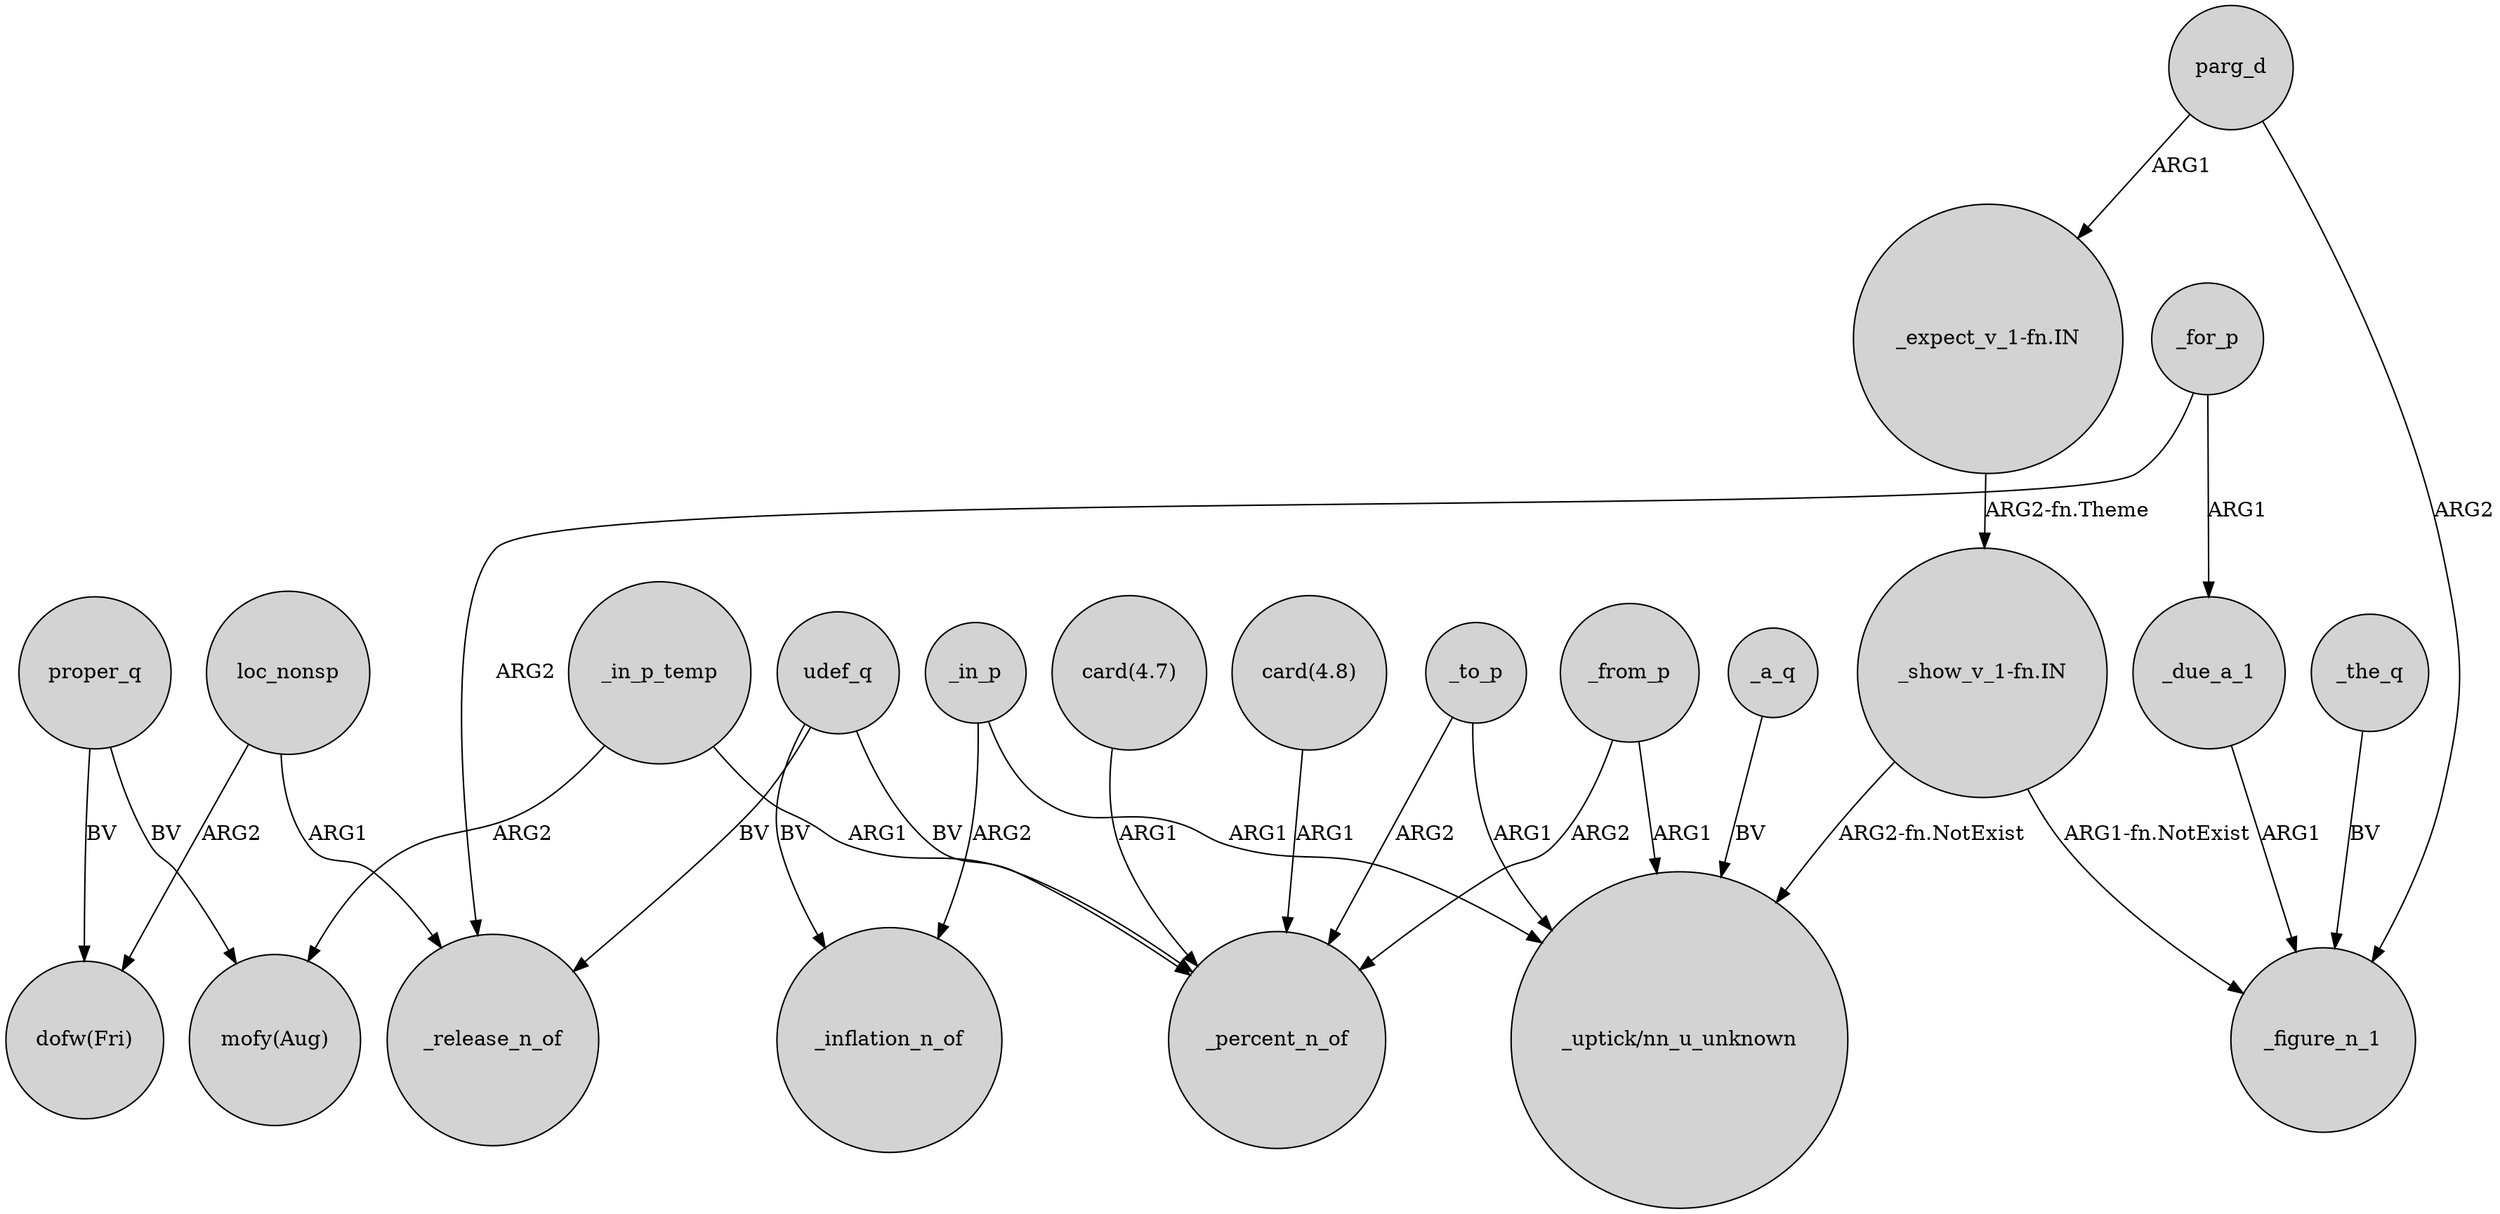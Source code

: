 digraph {
	node [shape=circle style=filled]
	"_show_v_1-fn.IN" -> _figure_n_1 [label="ARG1-fn.NotExist"]
	"_expect_v_1-fn.IN" -> "_show_v_1-fn.IN" [label="ARG2-fn.Theme"]
	udef_q -> _inflation_n_of [label=BV]
	proper_q -> "dofw(Fri)" [label=BV]
	_for_p -> _due_a_1 [label=ARG1]
	"_show_v_1-fn.IN" -> "_uptick/nn_u_unknown" [label="ARG2-fn.NotExist"]
	_for_p -> _release_n_of [label=ARG2]
	_in_p_temp -> _percent_n_of [label=ARG1]
	_from_p -> "_uptick/nn_u_unknown" [label=ARG1]
	_the_q -> _figure_n_1 [label=BV]
	loc_nonsp -> _release_n_of [label=ARG1]
	loc_nonsp -> "dofw(Fri)" [label=ARG2]
	udef_q -> _release_n_of [label=BV]
	"card(4.7)" -> _percent_n_of [label=ARG1]
	_to_p -> "_uptick/nn_u_unknown" [label=ARG1]
	_in_p -> "_uptick/nn_u_unknown" [label=ARG1]
	_in_p_temp -> "mofy(Aug)" [label=ARG2]
	proper_q -> "mofy(Aug)" [label=BV]
	parg_d -> "_expect_v_1-fn.IN" [label=ARG1]
	_to_p -> _percent_n_of [label=ARG2]
	_a_q -> "_uptick/nn_u_unknown" [label=BV]
	_from_p -> _percent_n_of [label=ARG2]
	_in_p -> _inflation_n_of [label=ARG2]
	udef_q -> _percent_n_of [label=BV]
	_due_a_1 -> _figure_n_1 [label=ARG1]
	"card(4.8)" -> _percent_n_of [label=ARG1]
	parg_d -> _figure_n_1 [label=ARG2]
}
